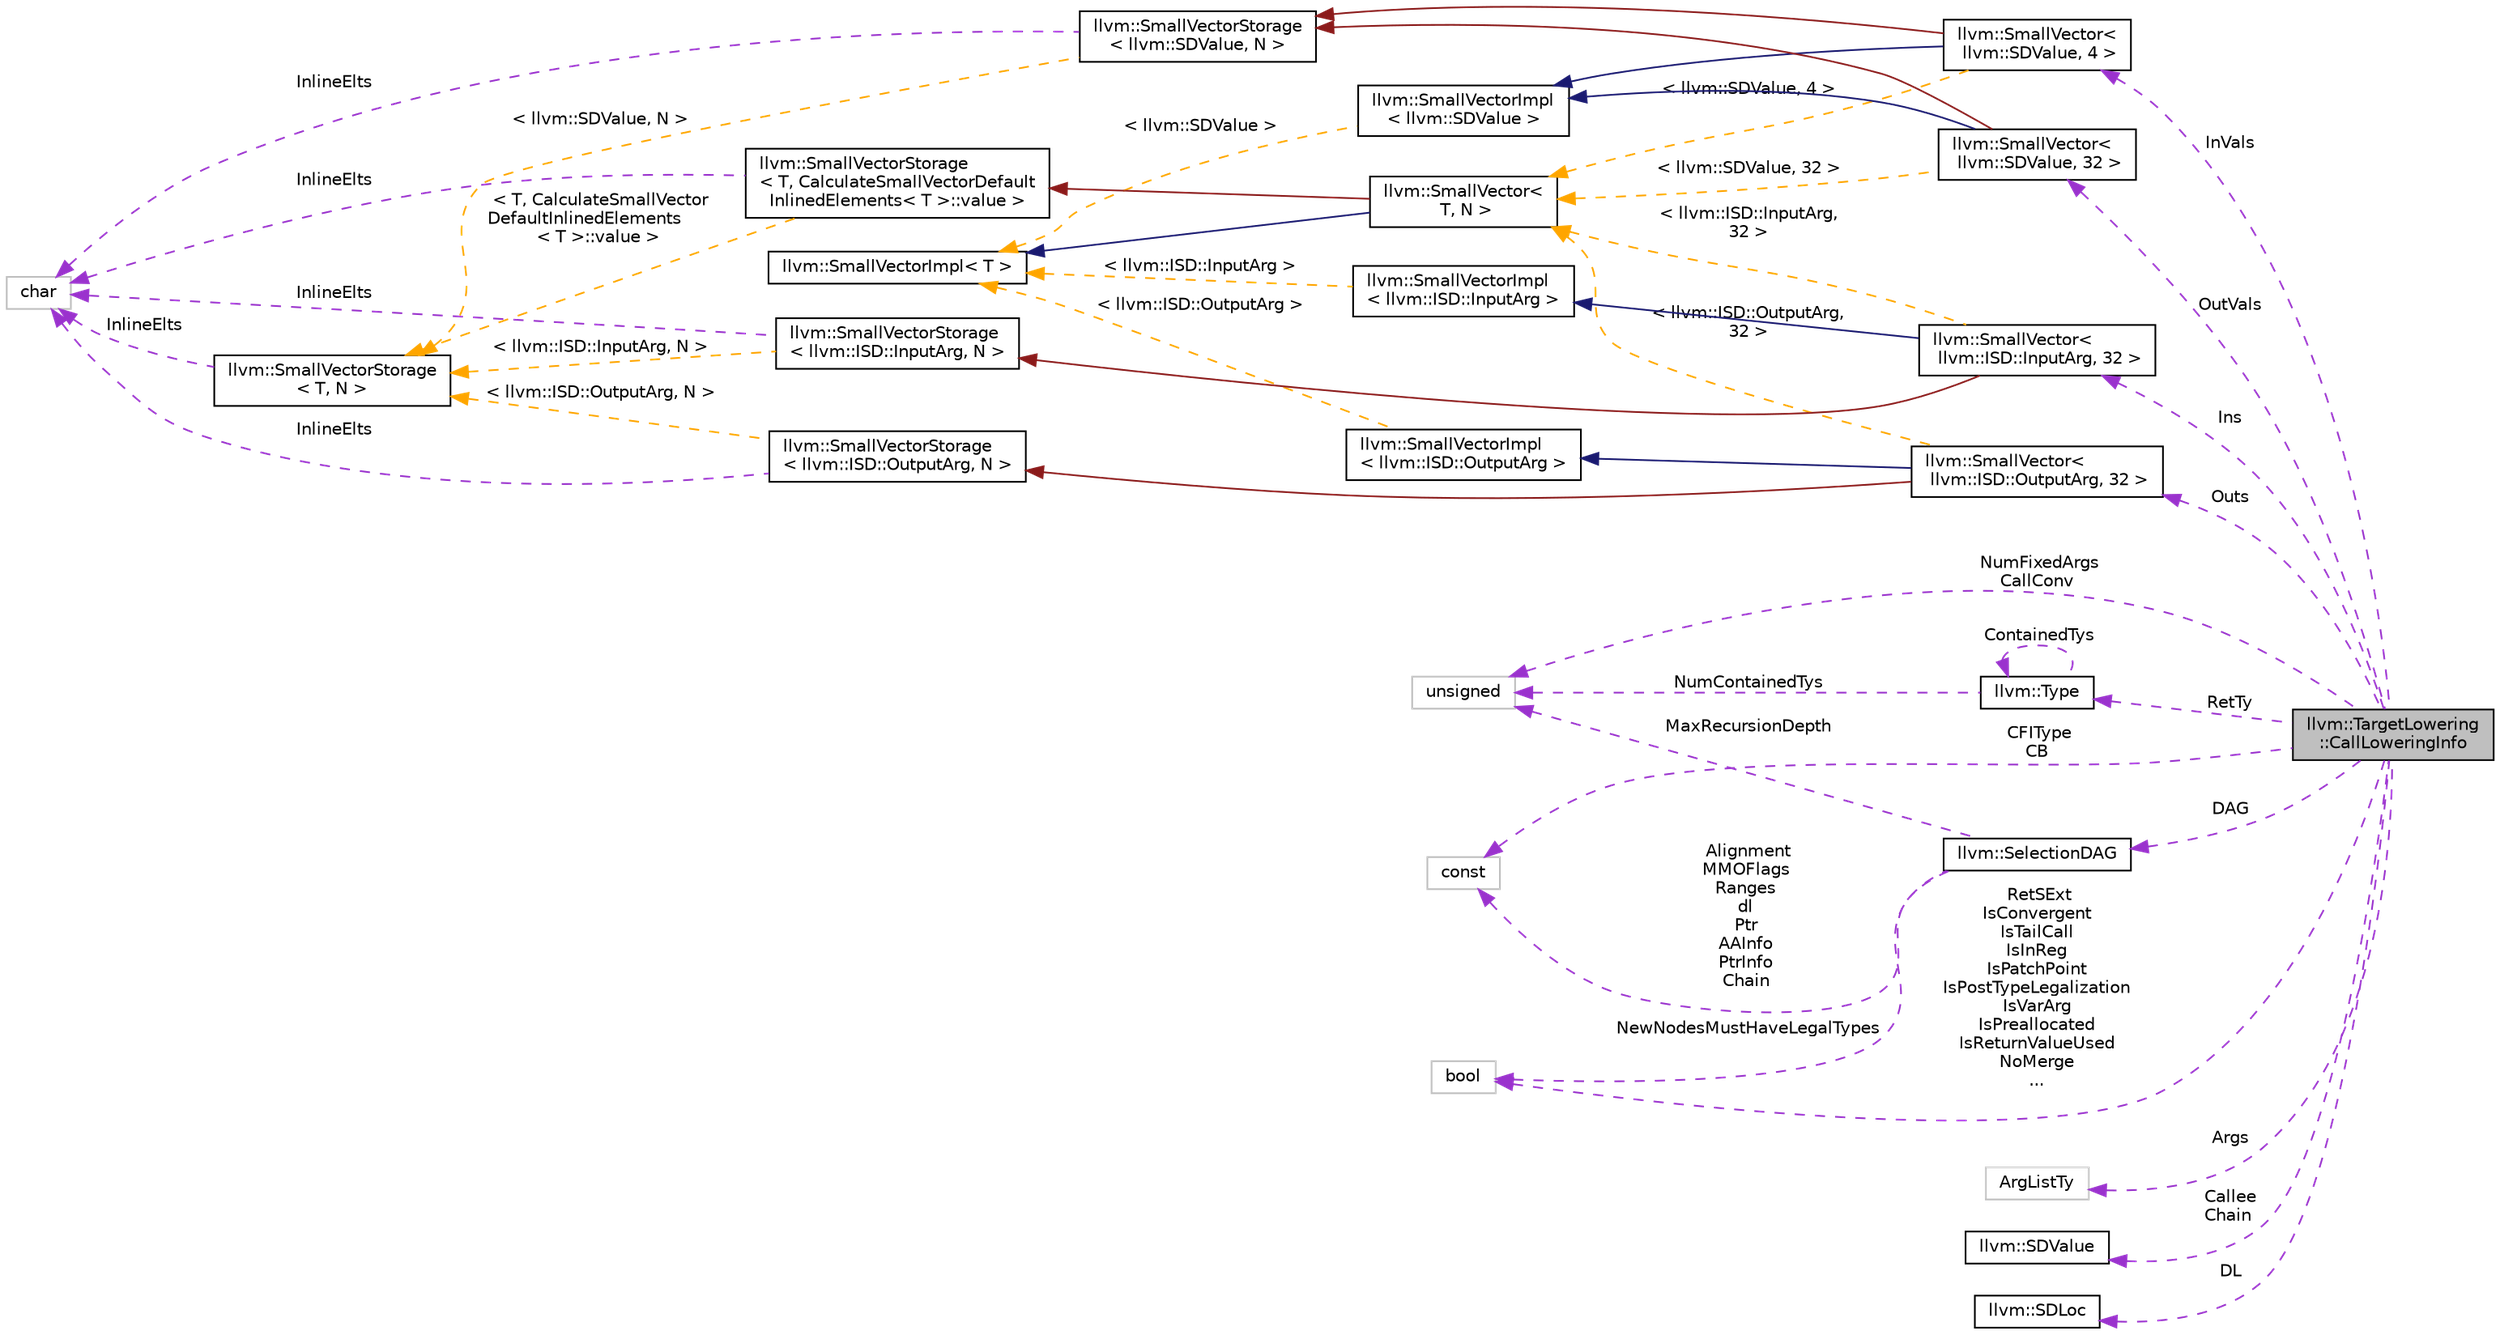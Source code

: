 digraph "llvm::TargetLowering::CallLoweringInfo"
{
 // LATEX_PDF_SIZE
  bgcolor="transparent";
  edge [fontname="Helvetica",fontsize="10",labelfontname="Helvetica",labelfontsize="10"];
  node [fontname="Helvetica",fontsize="10",shape=record];
  rankdir="LR";
  Node1 [label="llvm::TargetLowering\l::CallLoweringInfo",height=0.2,width=0.4,color="black", fillcolor="grey75", style="filled", fontcolor="black",tooltip="This structure contains all information that is necessary for lowering calls."];
  Node2 -> Node1 [dir="back",color="darkorchid3",fontsize="10",style="dashed",label=" Outs" ,fontname="Helvetica"];
  Node2 [label="llvm::SmallVector\<\l llvm::ISD::OutputArg, 32 \>",height=0.2,width=0.4,color="black",URL="$classllvm_1_1SmallVector.html",tooltip=" "];
  Node3 -> Node2 [dir="back",color="midnightblue",fontsize="10",style="solid",fontname="Helvetica"];
  Node3 [label="llvm::SmallVectorImpl\l\< llvm::ISD::OutputArg \>",height=0.2,width=0.4,color="black",URL="$classllvm_1_1SmallVectorImpl.html",tooltip=" "];
  Node4 -> Node3 [dir="back",color="orange",fontsize="10",style="dashed",label=" \< llvm::ISD::OutputArg \>" ,fontname="Helvetica"];
  Node4 [label="llvm::SmallVectorImpl\< T \>",height=0.2,width=0.4,color="black",URL="$classllvm_1_1SmallVectorImpl.html",tooltip="This class consists of common code factored out of the SmallVector class to reduce code duplication b..."];
  Node5 -> Node2 [dir="back",color="firebrick4",fontsize="10",style="solid",fontname="Helvetica"];
  Node5 [label="llvm::SmallVectorStorage\l\< llvm::ISD::OutputArg, N \>",height=0.2,width=0.4,color="black",URL="$structllvm_1_1SmallVectorStorage.html",tooltip=" "];
  Node6 -> Node5 [dir="back",color="darkorchid3",fontsize="10",style="dashed",label=" InlineElts" ,fontname="Helvetica"];
  Node6 [label="char",height=0.2,width=0.4,color="grey75",tooltip=" "];
  Node7 -> Node5 [dir="back",color="orange",fontsize="10",style="dashed",label=" \< llvm::ISD::OutputArg, N \>" ,fontname="Helvetica"];
  Node7 [label="llvm::SmallVectorStorage\l\< T, N \>",height=0.2,width=0.4,color="black",URL="$structllvm_1_1SmallVectorStorage.html",tooltip="Storage for the SmallVector elements."];
  Node6 -> Node7 [dir="back",color="darkorchid3",fontsize="10",style="dashed",label=" InlineElts" ,fontname="Helvetica"];
  Node8 -> Node2 [dir="back",color="orange",fontsize="10",style="dashed",label=" \< llvm::ISD::OutputArg,\l 32 \>" ,fontname="Helvetica"];
  Node8 [label="llvm::SmallVector\<\l T, N \>",height=0.2,width=0.4,color="black",URL="$classllvm_1_1SmallVector.html",tooltip="This is a 'vector' (really, a variable-sized array), optimized for the case when the array is small."];
  Node4 -> Node8 [dir="back",color="midnightblue",fontsize="10",style="solid",fontname="Helvetica"];
  Node9 -> Node8 [dir="back",color="firebrick4",fontsize="10",style="solid",fontname="Helvetica"];
  Node9 [label="llvm::SmallVectorStorage\l\< T, CalculateSmallVectorDefault\lInlinedElements\< T \>::value \>",height=0.2,width=0.4,color="black",URL="$structllvm_1_1SmallVectorStorage.html",tooltip=" "];
  Node6 -> Node9 [dir="back",color="darkorchid3",fontsize="10",style="dashed",label=" InlineElts" ,fontname="Helvetica"];
  Node7 -> Node9 [dir="back",color="orange",fontsize="10",style="dashed",label=" \< T, CalculateSmallVector\lDefaultInlinedElements\l\< T \>::value \>" ,fontname="Helvetica"];
  Node10 -> Node1 [dir="back",color="darkorchid3",fontsize="10",style="dashed",label=" RetTy" ,fontname="Helvetica"];
  Node10 [label="llvm::Type",height=0.2,width=0.4,color="black",URL="$classllvm_1_1Type.html",tooltip="The instances of the Type class are immutable: once they are created, they are never changed."];
  Node10 -> Node10 [dir="back",color="darkorchid3",fontsize="10",style="dashed",label=" ContainedTys" ,fontname="Helvetica"];
  Node11 -> Node10 [dir="back",color="darkorchid3",fontsize="10",style="dashed",label=" NumContainedTys" ,fontname="Helvetica"];
  Node11 [label="unsigned",height=0.2,width=0.4,color="grey75",tooltip=" "];
  Node12 -> Node1 [dir="back",color="darkorchid3",fontsize="10",style="dashed",label=" Args" ,fontname="Helvetica"];
  Node12 [label="ArgListTy",height=0.2,width=0.4,color="grey75",tooltip=" "];
  Node13 -> Node1 [dir="back",color="darkorchid3",fontsize="10",style="dashed",label=" OutVals" ,fontname="Helvetica"];
  Node13 [label="llvm::SmallVector\<\l llvm::SDValue, 32 \>",height=0.2,width=0.4,color="black",URL="$classllvm_1_1SmallVector.html",tooltip=" "];
  Node14 -> Node13 [dir="back",color="midnightblue",fontsize="10",style="solid",fontname="Helvetica"];
  Node14 [label="llvm::SmallVectorImpl\l\< llvm::SDValue \>",height=0.2,width=0.4,color="black",URL="$classllvm_1_1SmallVectorImpl.html",tooltip=" "];
  Node4 -> Node14 [dir="back",color="orange",fontsize="10",style="dashed",label=" \< llvm::SDValue \>" ,fontname="Helvetica"];
  Node15 -> Node13 [dir="back",color="firebrick4",fontsize="10",style="solid",fontname="Helvetica"];
  Node15 [label="llvm::SmallVectorStorage\l\< llvm::SDValue, N \>",height=0.2,width=0.4,color="black",URL="$structllvm_1_1SmallVectorStorage.html",tooltip=" "];
  Node6 -> Node15 [dir="back",color="darkorchid3",fontsize="10",style="dashed",label=" InlineElts" ,fontname="Helvetica"];
  Node7 -> Node15 [dir="back",color="orange",fontsize="10",style="dashed",label=" \< llvm::SDValue, N \>" ,fontname="Helvetica"];
  Node8 -> Node13 [dir="back",color="orange",fontsize="10",style="dashed",label=" \< llvm::SDValue, 32 \>" ,fontname="Helvetica"];
  Node16 -> Node1 [dir="back",color="darkorchid3",fontsize="10",style="dashed",label=" Callee\nChain" ,fontname="Helvetica"];
  Node16 [label="llvm::SDValue",height=0.2,width=0.4,color="black",URL="$classllvm_1_1SDValue.html",tooltip="Unlike LLVM values, Selection DAG nodes may return multiple values as the result of a computation."];
  Node17 -> Node1 [dir="back",color="darkorchid3",fontsize="10",style="dashed",label=" DAG" ,fontname="Helvetica"];
  Node17 [label="llvm::SelectionDAG",height=0.2,width=0.4,color="black",URL="$classllvm_1_1SelectionDAG.html",tooltip="This is used to represent a portion of an LLVM function in a low-level Data Dependence DAG representa..."];
  Node18 -> Node17 [dir="back",color="darkorchid3",fontsize="10",style="dashed",label=" NewNodesMustHaveLegalTypes" ,fontname="Helvetica"];
  Node18 [label="bool",height=0.2,width=0.4,color="grey75",tooltip=" "];
  Node19 -> Node17 [dir="back",color="darkorchid3",fontsize="10",style="dashed",label=" Alignment\nMMOFlags\nRanges\ndl\nPtr\nAAInfo\nPtrInfo\nChain" ,fontname="Helvetica"];
  Node19 [label="const",height=0.2,width=0.4,color="grey75",tooltip=" "];
  Node11 -> Node17 [dir="back",color="darkorchid3",fontsize="10",style="dashed",label=" MaxRecursionDepth" ,fontname="Helvetica"];
  Node20 -> Node1 [dir="back",color="darkorchid3",fontsize="10",style="dashed",label=" InVals" ,fontname="Helvetica"];
  Node20 [label="llvm::SmallVector\<\l llvm::SDValue, 4 \>",height=0.2,width=0.4,color="black",URL="$classllvm_1_1SmallVector.html",tooltip=" "];
  Node14 -> Node20 [dir="back",color="midnightblue",fontsize="10",style="solid",fontname="Helvetica"];
  Node15 -> Node20 [dir="back",color="firebrick4",fontsize="10",style="solid",fontname="Helvetica"];
  Node8 -> Node20 [dir="back",color="orange",fontsize="10",style="dashed",label=" \< llvm::SDValue, 4 \>" ,fontname="Helvetica"];
  Node18 -> Node1 [dir="back",color="darkorchid3",fontsize="10",style="dashed",label=" RetSExt\nIsConvergent\nIsTailCall\nIsInReg\nIsPatchPoint\nIsPostTypeLegalization\nIsVarArg\nIsPreallocated\nIsReturnValueUsed\nNoMerge\n..." ,fontname="Helvetica"];
  Node21 -> Node1 [dir="back",color="darkorchid3",fontsize="10",style="dashed",label=" DL" ,fontname="Helvetica"];
  Node21 [label="llvm::SDLoc",height=0.2,width=0.4,color="black",URL="$classllvm_1_1SDLoc.html",tooltip="Wrapper class for IR location info (IR ordering and DebugLoc) to be passed into SDNode creation funct..."];
  Node19 -> Node1 [dir="back",color="darkorchid3",fontsize="10",style="dashed",label=" CFIType\nCB" ,fontname="Helvetica"];
  Node11 -> Node1 [dir="back",color="darkorchid3",fontsize="10",style="dashed",label=" NumFixedArgs\nCallConv" ,fontname="Helvetica"];
  Node22 -> Node1 [dir="back",color="darkorchid3",fontsize="10",style="dashed",label=" Ins" ,fontname="Helvetica"];
  Node22 [label="llvm::SmallVector\<\l llvm::ISD::InputArg, 32 \>",height=0.2,width=0.4,color="black",URL="$classllvm_1_1SmallVector.html",tooltip=" "];
  Node23 -> Node22 [dir="back",color="midnightblue",fontsize="10",style="solid",fontname="Helvetica"];
  Node23 [label="llvm::SmallVectorImpl\l\< llvm::ISD::InputArg \>",height=0.2,width=0.4,color="black",URL="$classllvm_1_1SmallVectorImpl.html",tooltip=" "];
  Node4 -> Node23 [dir="back",color="orange",fontsize="10",style="dashed",label=" \< llvm::ISD::InputArg \>" ,fontname="Helvetica"];
  Node24 -> Node22 [dir="back",color="firebrick4",fontsize="10",style="solid",fontname="Helvetica"];
  Node24 [label="llvm::SmallVectorStorage\l\< llvm::ISD::InputArg, N \>",height=0.2,width=0.4,color="black",URL="$structllvm_1_1SmallVectorStorage.html",tooltip=" "];
  Node6 -> Node24 [dir="back",color="darkorchid3",fontsize="10",style="dashed",label=" InlineElts" ,fontname="Helvetica"];
  Node7 -> Node24 [dir="back",color="orange",fontsize="10",style="dashed",label=" \< llvm::ISD::InputArg, N \>" ,fontname="Helvetica"];
  Node8 -> Node22 [dir="back",color="orange",fontsize="10",style="dashed",label=" \< llvm::ISD::InputArg,\l 32 \>" ,fontname="Helvetica"];
}

